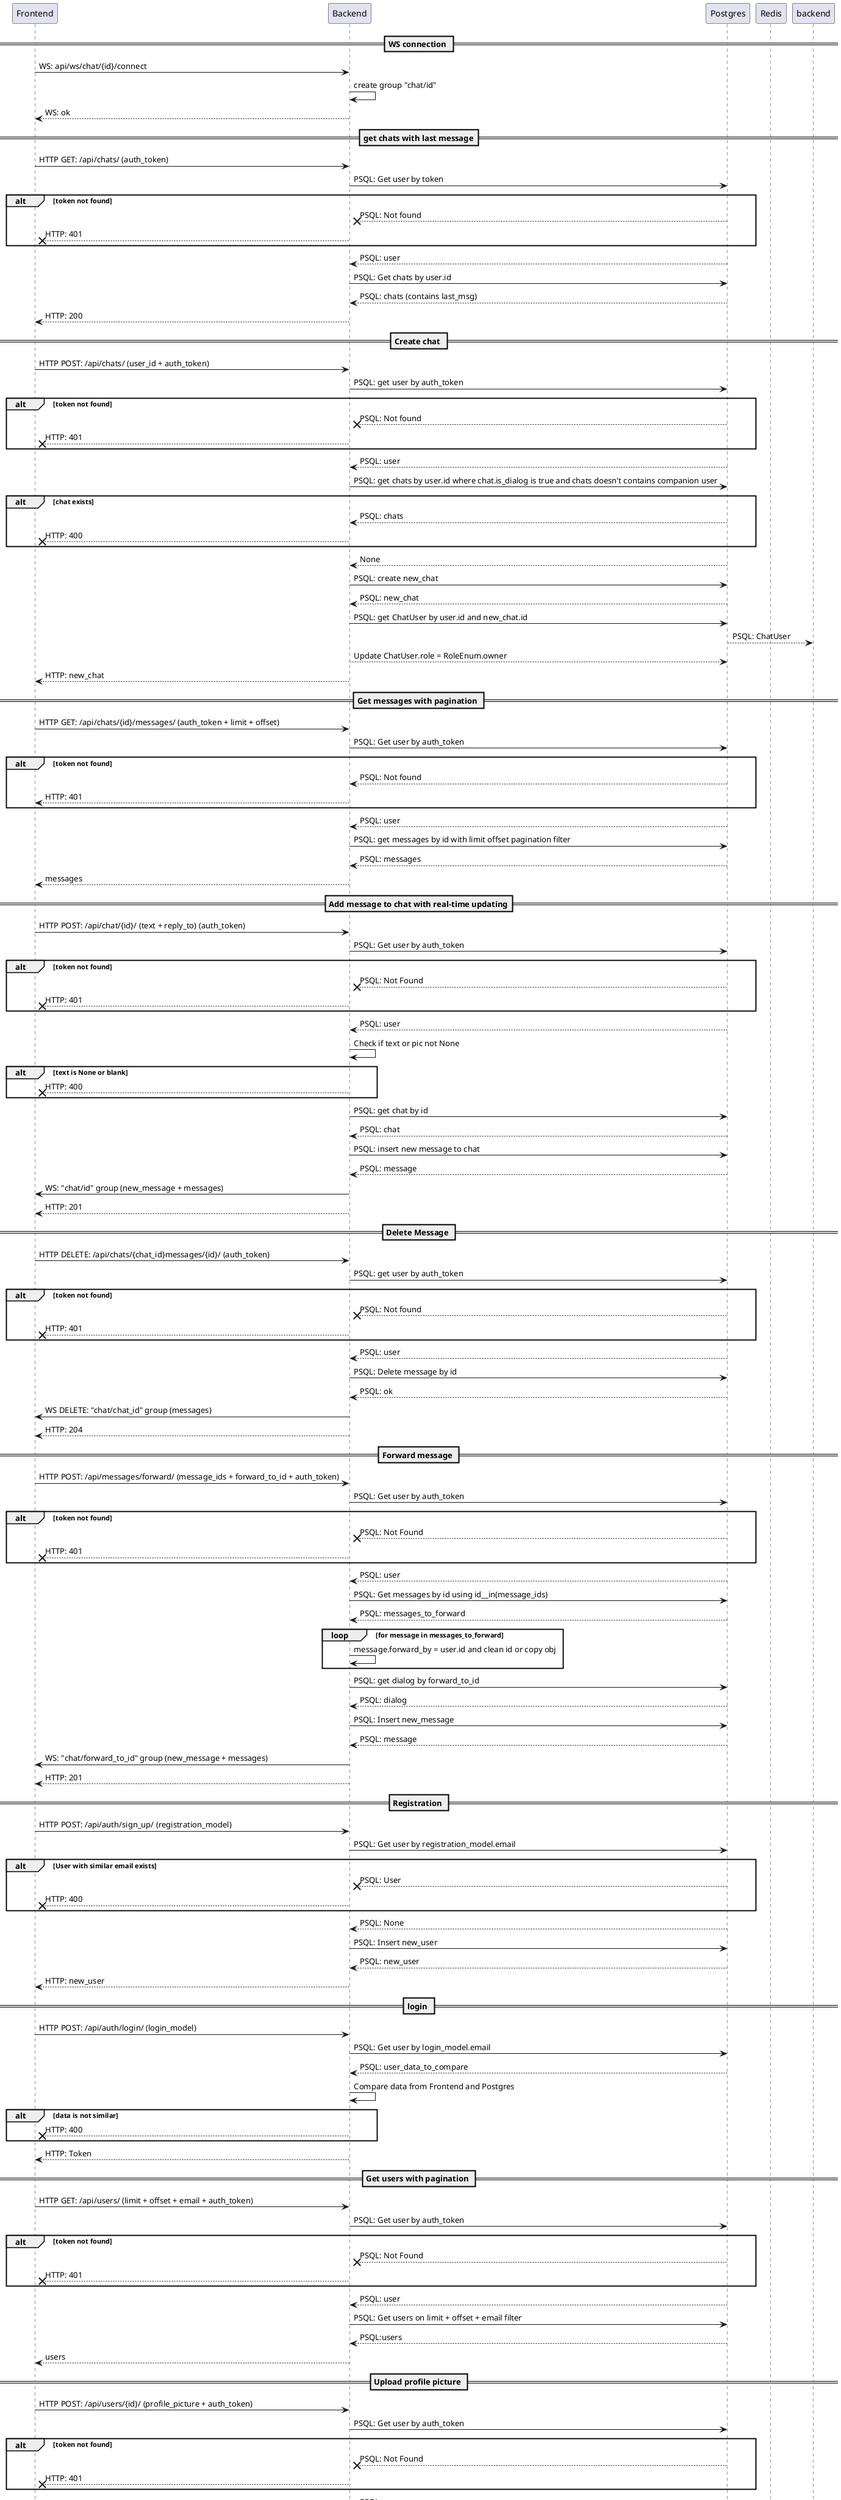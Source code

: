 @startuml
participant Frontend
participant Backend
participant Postgres
participant Redis


== WS connection ==
Frontend -> Backend: WS: api/ws/chat/{id}/connect
Backend -> Backend: create group "chat/id"
Backend --> Frontend: WS: ok

== get chats with last message==
Frontend -> Backend: HTTP GET: /api/chats/ (auth_token)
Backend -> Postgres: PSQL: Get user by token

alt token not found
Postgres --x Backend: PSQL: Not found
Backend --x Frontend: HTTP: 401
end alt

Postgres --> Backend: PSQL: user
Backend -> Postgres: PSQL: Get chats by user.id
Postgres --> Backend: PSQL: chats (contains last_msg)
Backend --> Frontend: HTTP: 200


== Create chat ==
Frontend -> Backend: HTTP POST: /api/chats/ (user_id + auth_token)
Backend -> Postgres: PSQL: get user by auth_token

alt token not found
Postgres --x Backend: PSQL: Not found
Backend --x Frontend: HTTP: 401
end alt

Postgres --> Backend: PSQL: user
Backend -> Postgres: PSQL: get chats by user.id where chat.is_dialog is true and chats doesn't contains companion user

alt chat exists
Postgres --> Backend: PSQL: chats
Backend --x Frontend: HTTP: 400
end alt

Postgres --> Backend: None
Backend -> Postgres: PSQL: create new_chat
Postgres --> Backend: PSQL: new_chat
Backend -> Postgres: PSQL: get ChatUser by user.id and new_chat.id
Postgres --> backend: PSQL: ChatUser
Backend --> Postgres: Update ChatUser.role = RoleEnum.owner
Backend --> Frontend: HTTP: new_chat


== Get messages with pagination ==
Frontend -> Backend: HTTP GET: /api/chats/{id}/messages/ (auth_token + limit + offset)
Backend -> Postgres: PSQL: Get user by auth_token

alt token not found
Postgres --> Backend: PSQL: Not found
Backend --> Frontend: HTTP: 401
end alt

Postgres --> Backend: PSQL: user
Backend -> Postgres: PSQL: get messages by id with limit offset pagination filter
Postgres --> Backend: PSQL: messages
Backend --> Frontend: messages


== Add message to chat with real-time updating==
Frontend -> Backend: HTTP POST: /api/chat/{id}/ (text + reply_to) (auth_token)
Backend -> Postgres: PSQL: Get user by auth_token

alt token not found
Postgres --x Backend: PSQL: Not Found
Backend --x Frontend: HTTP: 401
end alt

Postgres --> Backend: PSQL: user
Backend -> Backend: Check if text or pic not None

alt text is None or blank
Backend --x Frontend: HTTP: 400
end alt

Backend -> Postgres: PSQL: get chat by id
Postgres --> Backend: PSQL: chat
Backend -> Postgres: PSQL: insert new message to chat
Postgres --> Backend: PSQL: message
Backend -> Frontend: WS: "chat/id" group (new_message + messages)
Backend --> Frontend: HTTP: 201


== Delete Message ==
Frontend -> Backend: HTTP DELETE: /api/chats/{chat_id}messages/{id}/ (auth_token)
Backend -> Postgres: PSQL: get user by auth_token

alt token not found
Postgres --x Backend: PSQL: Not found
Backend --x Frontend: HTTP: 401
end alt

Postgres --> Backend: PSQL: user
Backend -> Postgres: PSQL: Delete message by id
Postgres --> Backend: PSQL: ok
Backend -> Frontend: WS DELETE: "chat/chat_id" group (messages)
Backend --> Frontend: HTTP: 204


== Forward message ==
Frontend -> Backend: HTTP POST: /api/messages/forward/ (message_ids + forward_to_id + auth_token)
Backend -> Postgres: PSQL: Get user by auth_token

alt token not found
Postgres --x Backend: PSQL: Not Found
Backend --x Frontend: HTTP: 401
end alt

Postgres --> Backend: PSQL: user
Backend -> Postgres: PSQL: Get messages by id using id__in(message_ids)
Postgres --> Backend: PSQL: messages_to_forward
loop for message in messages_to_forward
Backend -> Backend: message.forward_by = user.id and clean id or copy obj
end loop
Backend -> Postgres: PSQL: get dialog by forward_to_id
Postgres --> Backend: PSQL: dialog
Backend -> Postgres: PSQL: Insert new_message
Postgres --> Backend: PSQL: message
Backend -> Frontend: WS: "chat/forward_to_id" group (new_message + messages)
Backend --> Frontend: HTTP: 201

== Registration ==
Frontend -> Backend: HTTP POST: /api/auth/sign_up/ (registration_model)
Backend -> Postgres: PSQL: Get user by registration_model.email

alt User with similar email exists
Postgres --x Backend: PSQL: User
Backend --x Frontend: HTTP: 400
end alt

Postgres --> Backend: PSQL: None
Backend -> Postgres: PSQL: Insert new_user
Postgres --> Backend: PSQL: new_user
Backend --> Frontend: HTTP: new_user


== login ==
Frontend -> Backend: HTTP POST: /api/auth/login/ (login_model)
Backend -> Postgres: PSQL: Get user by login_model.email
Postgres --> Backend: PSQL: user_data_to_compare
Backend -> Backend: Compare data from Frontend and Postgres

alt data is not similar
Backend --x Frontend: HTTP: 400
end alt

Backend --> Frontend: HTTP: Token


== Get users with pagination ==
Frontend -> Backend: HTTP GET: /api/users/ (limit + offset + email + auth_token)
Backend -> Postgres: PSQL: Get user by auth_token

alt token not found
Postgres --x Backend: PSQL: Not Found
Backend --x Frontend: HTTP: 401
end alt

Postgres --> Backend: PSQL: user
Backend -> Postgres: PSQL: Get users on limit + offset + email filter
Postgres --> Backend: PSQL:users
Backend --> Frontend: users

== Upload profile picture ==
Frontend -> Backend: HTTP POST: /api/users/{id}/ (profile_picture + auth_token)
Backend -> Postgres: PSQL: Get user by auth_token

alt token not found
Postgres --x Backend: PSQL: Not Found
Backend --x Frontend: HTTP: 401
end alt

Postgres --> Backend: PSQL: user

Backend -> Backend: save profile_picture to media storage
Backend -> Postgres: PSQL: Update user.profile_picture = profile_picture
Postgres --> Backend: PSQL OK
Backend --> Frontend: HTTP: 200


== add attachment ==
Frontend -> Backend: HTTP POST: /api/attachments (auth_token+ attachment)
Backend -> Postgres: PSQL: Get user by auth_token

alt token not found
Postgres --x Backend: PSQL: Not Found
Backend --x Frontend: HTTP: 401
end alt

Postgres --> Backend: PSQL: user
Backend -> Postgres: PSQL: Get chat by attachment.chat_id

alt chat not found
Postgres --x Backend: PSQL: Not Found
Backend --x Frontend: HTTP: 404
end alt

Postgres --> Backend: PSQL: chat
Backend -> Postgres: PSQL: save attachment.file to media storage
Postgres --> Backend: PSQL: attachment

Backend -> Frontend: WS: CREATE: attachment
Backend --> Frontend: HTTP: 201

== Delete attachment ==
Frontend -> Backend: HTTP DELETE: /api/attachments/{attachment_id}
Backend -> Postgres: PSQL: Get user by auth_token

alt token not found
Postgres --x Backend: PSQL: Not Found
Backend --x Frontend: HTTP: 401
end alt

Postgres --> Backend: PSQL: user
Backend -> Postgres: PSQL: Get attachment by attachment_id

alt attachment not found
Postgres --x Backend: PSQL: Not Found
Backend --x Frontend: HTTP: 404
end alt

Postgres --> Backend: PSQL: attachment
Backend -> Postgres: PSQL: Get chat by attachment.chat.id

alt chat not found
Postgres --x Backend: PSQL: Not Found
Backend --x Frontend: HTTP: 404
end alt

Postgres --> Backend: PSQL: chat
Backend -> Backend: chat.users contains user

alt user isn't member of the chat
Backend --x Frontend: HTTP: 400
end alt

Backend -> Postgres: PSQL: Delete attachment
Postgres --> Backend: PSQL: OK
Backend -> Frontend: WS: DELETE: attachment deleted
Backend --> Frontend: HTTP: 204

== Get attachments with pagination ==
Frontend -> Backend: HTTP GET: /api/chats/{id}/attachments (limit + offset + auth_token)
Backend -> Postgres: PSQL: Get user by auth_token

alt token not found
Postgres --x Backend: PSQL: Not Found
Backend --x Frontend: HTTP: 401
end alt

Postgres --> Backend: PSQL: user
Backend -> Postgres: PSQL: Get chat by id

alt chat not found
Postgres --x Backend: PSQL: Not Found
Backend --x Frontend: HTTP: 404
end alt

Postgres --> Backend: PSQL: chat
Backend -> Postgres: PSQL: get attachments with limit offset
Postgres --> Backend: PSQL:  attachments
Backend --> Frontend: HTTP: 200

== set user role in chat ==
Frontend -> Backend: HTTP PATCH: /api/chats/{id}/users/{user_id} (auth_token + new_role)
Backend -> Postgres: PSQL: Get user by auth_token

alt token not found
Postgres --x Backend: PSQL: Not Found
Backend --x Frontend: HTTP: 401
end alt

Postgres --> Backend: PSQL: user
Backend -> Postgres: PSQL: get role by id user.id
Postgres --> Backend: PSQL: role

Backend -> Backend: check role
alt role is not RoleEnum.owner or RoleEnum.admin
Backend --x Frontend: HTTP: 403
end alt

Backend -> Postgres: PSQL: get role by id user_id
Postgres --> Backend: PSQL: role
Backend -> Backend: check role

alt role is RoleEnum.owner (owner role is immutable)
Backend --x Frontend: HTTP: 403
end alt

Backend -> Postgres: PSQL: Get chat_user by id and user_id

alt chat_user not found
Postgres --x Backend: PSQL: Not Found
Backend --x Frontend: HTTP: 404
end alt

Postgres -> Backend: PSQL: chat_user
Backend -> Postgres: PSQL: Update chat_user.role = new_role
Postgres --> Backend: PSQL: OK
Backend --> Frontend: HTTP: 204

== add user to chat ==
Frontend -> Backend: HTTP PATCH: /api/chats/{id}/users (user_ids + auth_token)
Backend -> Postgres: PSQL: Get user by auth_token

alt token not found
Postgres --x Backend: PSQL: Not Found
Backend --x Frontend: HTTP: 401
end alt

Postgres --> Backend: PSQL: user
Backend -> Postgres: PSQL: get role by id user.id
Postgres --> Backend: PSQL: role

Backend -> Backend: check role
alt role is not owner or admin
Backend --x Frontend: HTTP: 403
end alt

Backend -> Postgres: PSQL: Get chat by id

alt chat not found
Postgres --x Backend: PSQL: Not Found
Backend --x Frontend: HTTP: 400
end alt

Postgres --> Backend: PSQL: chat
Backend -> Postgres: PSQL: get new_chat_users by user_ids
Postgres --> Backend: PSQL: new_chat_users
Backend -> Postgres: PSQL: Update chat.users append new_chat_users
Postgres --> Backend: PSQL: OK
Backend --> Frontend: HTTP: 204

== delete user from chat ==
Frontend -> Backend: HTTP DELETE: /api/chats/{id}/users/{user_id} (auth_token)
Backend -> Postgres: PSQL: Get user by auth_token

alt token not found
Postgres --x Backend: PSQL: Not Found
Backend --x Frontend: HTTP: 401
end alt

Postgres --> Backend: PSQL: user
Backend -> Postgres: PSQL: get role by id user.id
Postgres --> Backend: PSQL: role

Backend -> Backend: check role
alt role is not RoleEnum.owner or RoleEnum.admin
Backend --x Frontend: HTTP: 403
end alt

Backend -> Postgres: PSQL: get role by id user_id
Postgres --> Backend: PSQL: role
Backend -> Backend: check role

alt role is RoleEnum.owner (owner role is immutable)
Backend --x Frontend: HTTP: 403
end alt

Backend -> Postgres: PSQL: remove chat_user by id and user_id

alt chat_user not found
Postgres --x Backend: PSQL: Not Found
Backend --x Frontend: HTTP: 404
end alt

Postgres --> Backend: PSQL: OK
Backend --> Frontend: HTTP: 204
@enduml